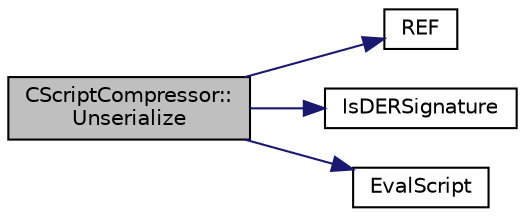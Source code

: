 digraph "CScriptCompressor::Unserialize"
{
  edge [fontname="Helvetica",fontsize="10",labelfontname="Helvetica",labelfontsize="10"];
  node [fontname="Helvetica",fontsize="10",shape=record];
  rankdir="LR";
  Node47 [label="CScriptCompressor::\lUnserialize",height=0.2,width=0.4,color="black", fillcolor="grey75", style="filled", fontcolor="black"];
  Node47 -> Node48 [color="midnightblue",fontsize="10",style="solid",fontname="Helvetica"];
  Node48 [label="REF",height=0.2,width=0.4,color="black", fillcolor="white", style="filled",URL="$df/d9d/serialize_8h.html#abd1caa7e45d4ba31b7dfdda9949c3b05"];
  Node47 -> Node49 [color="midnightblue",fontsize="10",style="solid",fontname="Helvetica"];
  Node49 [label="IsDERSignature",height=0.2,width=0.4,color="black", fillcolor="white", style="filled",URL="$de/d7f/script_8h.html#a9c824d9904c841488a8f825d1ec53ffc"];
  Node47 -> Node50 [color="midnightblue",fontsize="10",style="solid",fontname="Helvetica"];
  Node50 [label="EvalScript",height=0.2,width=0.4,color="black", fillcolor="white", style="filled",URL="$de/d7f/script_8h.html#a7f55c113b0164f50f214d94996b6b02a"];
}
